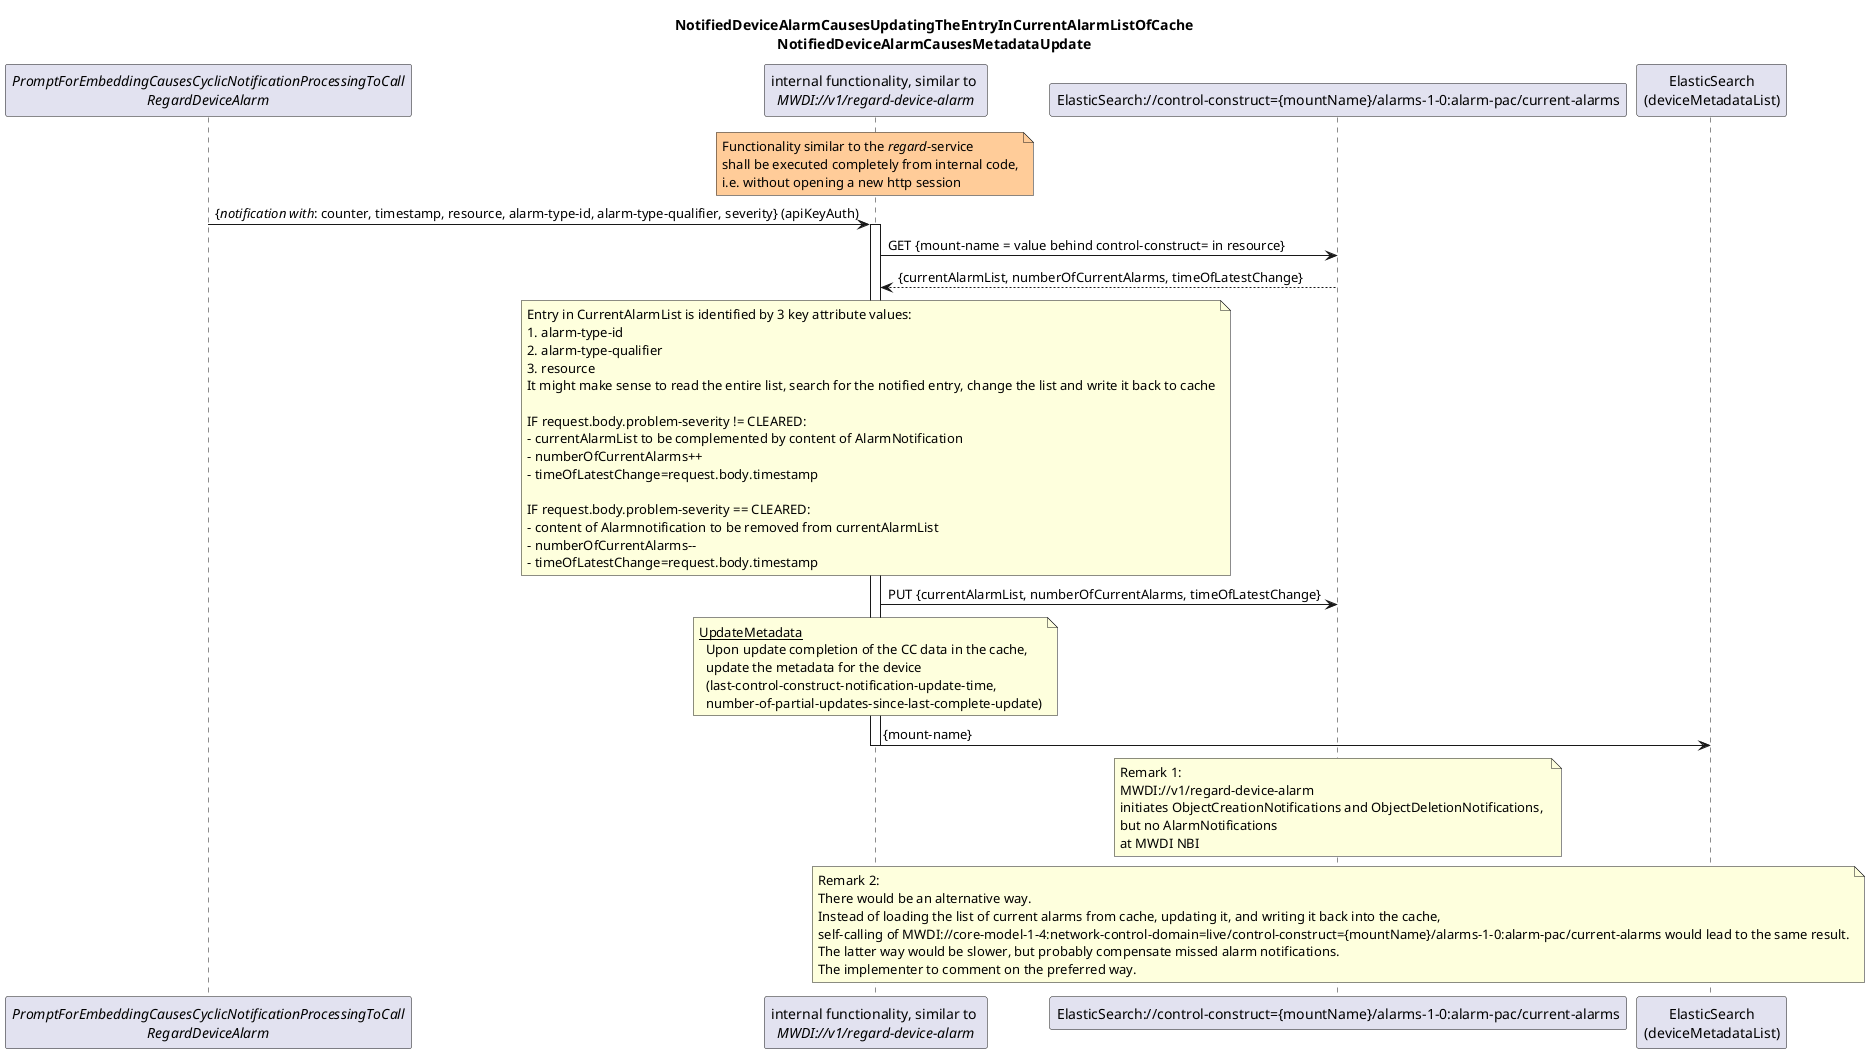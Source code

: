 @startuml 022_NotificationBasedAlarmListUpdate

skinparam responseMessageBelowArrow true

title 
  NotifiedDeviceAlarmCausesUpdatingTheEntryInCurrentAlarmListOfCache
  NotifiedDeviceAlarmCausesMetadataUpdate
end title

participant "<i>PromptForEmbeddingCausesCyclicNotificationProcessingToCall</i>\n<i>RegardDeviceAlarm</i>" as init
participant "internal functionality, similar to \n<i>MWDI://v1/regard-device-alarm</i>" as regardAlarm
participant "ElasticSearch://control-construct={mountName}/alarms-1-0:alarm-pac/current-alarms" as CurrentAlarms
participant "ElasticSearch\n(deviceMetadataList)" as es

note over regardAlarm #ffcc99
  Functionality similar to the <i>regard</i>-service
  shall be executed completely from internal code,
  i.e. without opening a new http session
end note

init -> regardAlarm: {<i>notification with</i>: counter, timestamp, resource, alarm-type-id, alarm-type-qualifier, severity} (apiKeyAuth)
activate regardAlarm

regardAlarm -> CurrentAlarms: GET {mount-name = value behind control-construct= in resource}
CurrentAlarms --> regardAlarm: {currentAlarmList, numberOfCurrentAlarms, timeOfLatestChange}

note over regardAlarm
Entry in CurrentAlarmList is identified by 3 key attribute values:
1. alarm-type-id
2. alarm-type-qualifier
3. resource
It might make sense to read the entire list, search for the notified entry, change the list and write it back to cache

IF request.body.problem-severity != CLEARED:
- currentAlarmList to be complemented by content of AlarmNotification
- numberOfCurrentAlarms++
- timeOfLatestChange=request.body.timestamp

IF request.body.problem-severity == CLEARED:
- content of Alarmnotification to be removed from currentAlarmList
- numberOfCurrentAlarms--
- timeOfLatestChange=request.body.timestamp
end note

regardAlarm -> CurrentAlarms: PUT {currentAlarmList, numberOfCurrentAlarms, timeOfLatestChange}

note over regardAlarm
  <u>UpdateMetadata</u>
    Upon update completion of the CC data in the cache,
    update the metadata for the device
    (last-control-construct-notification-update-time,
    number-of-partial-updates-since-last-complete-update)
end note
regardAlarm -> es: {mount-name}

deactivate regardAlarm

note over CurrentAlarms
Remark 1: 
MWDI://v1/regard-device-alarm 
initiates ObjectCreationNotifications and ObjectDeletionNotifications, 
but no AlarmNotifications 
at MWDI NBI
end note

note over CurrentAlarms
Remark 2: 
There would be an alternative way.
Instead of loading the list of current alarms from cache, updating it, and writing it back into the cache,
self-calling of MWDI://core-model-1-4:network-control-domain=live/control-construct={mountName}/alarms-1-0:alarm-pac/current-alarms would lead to the same result.
The latter way would be slower, but probably compensate missed alarm notifications.
The implementer to comment on the preferred way.
end note

@enduml